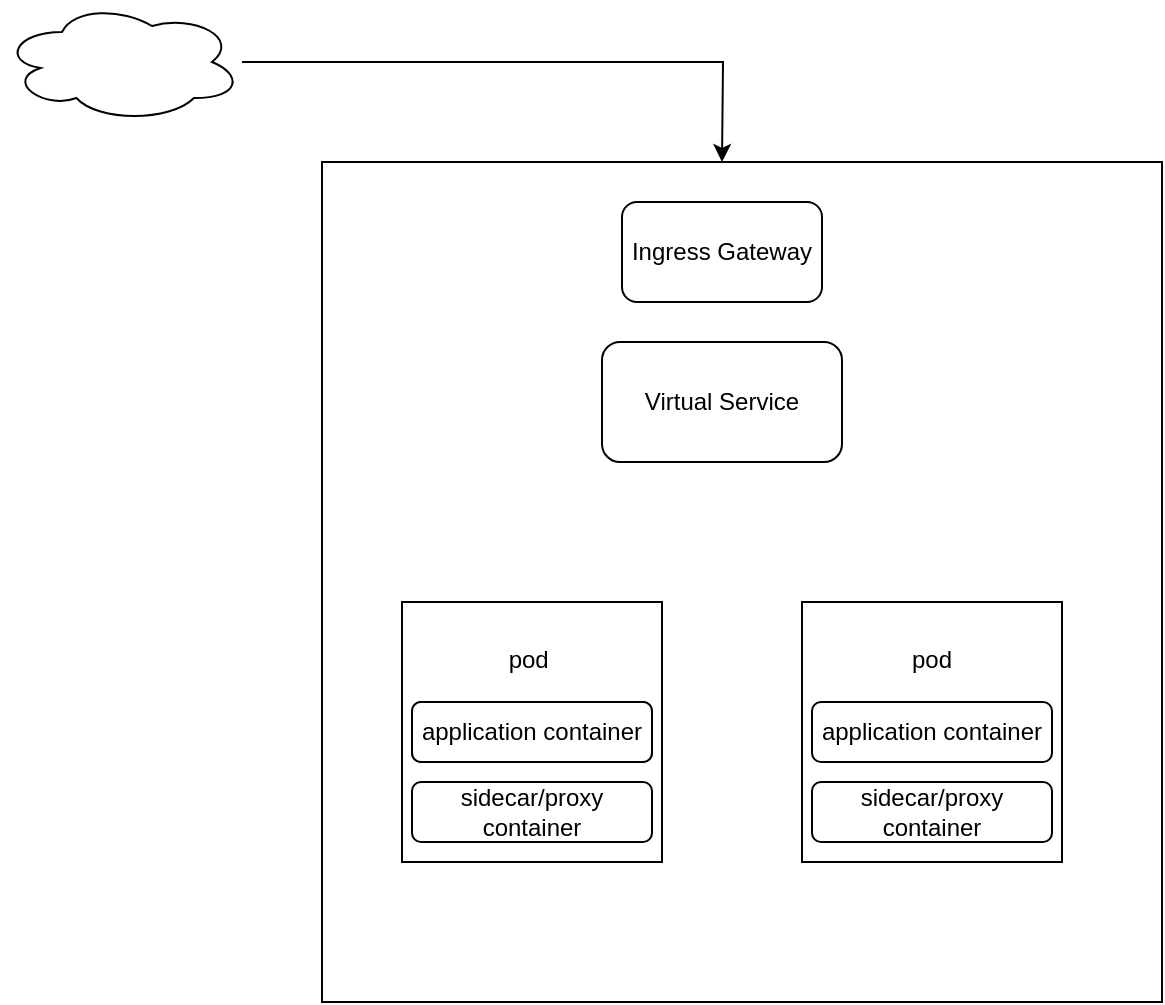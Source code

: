 <mxfile version="23.1.5" type="github">
  <diagram name="Page-1" id="jCPSM0DOkxRQojgGk1aC">
    <mxGraphModel dx="1167" dy="580" grid="1" gridSize="10" guides="1" tooltips="1" connect="1" arrows="1" fold="1" page="1" pageScale="1" pageWidth="850" pageHeight="1100" math="0" shadow="0">
      <root>
        <mxCell id="0" />
        <mxCell id="1" parent="0" />
        <mxCell id="IgsojkHXUBJstJsHM53G-2" style="edgeStyle=orthogonalEdgeStyle;rounded=0;orthogonalLoop=1;jettySize=auto;html=1;" edge="1" parent="1" source="IgsojkHXUBJstJsHM53G-1">
          <mxGeometry relative="1" as="geometry">
            <mxPoint x="400" y="100" as="targetPoint" />
          </mxGeometry>
        </mxCell>
        <mxCell id="IgsojkHXUBJstJsHM53G-1" value="" style="ellipse;shape=cloud;whiteSpace=wrap;html=1;" vertex="1" parent="1">
          <mxGeometry x="40" y="20" width="120" height="60" as="geometry" />
        </mxCell>
        <mxCell id="IgsojkHXUBJstJsHM53G-4" value="" style="whiteSpace=wrap;html=1;aspect=fixed;" vertex="1" parent="1">
          <mxGeometry x="200" y="100" width="420" height="420" as="geometry" />
        </mxCell>
        <mxCell id="IgsojkHXUBJstJsHM53G-5" value="" style="rounded=1;whiteSpace=wrap;html=1;strokeColor=#FFFFFF;" vertex="1" parent="1">
          <mxGeometry x="350" y="110" width="100" height="50" as="geometry" />
        </mxCell>
        <mxCell id="IgsojkHXUBJstJsHM53G-6" value="Ingress Gateway" style="rounded=1;whiteSpace=wrap;html=1;" vertex="1" parent="1">
          <mxGeometry x="350" y="120" width="100" height="50" as="geometry" />
        </mxCell>
        <mxCell id="IgsojkHXUBJstJsHM53G-11" value="Virtual Service" style="rounded=1;whiteSpace=wrap;html=1;" vertex="1" parent="1">
          <mxGeometry x="340" y="190" width="120" height="60" as="geometry" />
        </mxCell>
        <mxCell id="IgsojkHXUBJstJsHM53G-12" value="pod&amp;nbsp;&lt;br&gt;&lt;br&gt;&lt;br&gt;&lt;br&gt;&lt;br&gt;&lt;div&gt;&lt;br/&gt;&lt;/div&gt;" style="whiteSpace=wrap;html=1;aspect=fixed;" vertex="1" parent="1">
          <mxGeometry x="240" y="320" width="130" height="130" as="geometry" />
        </mxCell>
        <mxCell id="IgsojkHXUBJstJsHM53G-13" value="pod&lt;br&gt;&lt;br&gt;&lt;br&gt;&lt;br&gt;&lt;br&gt;&lt;div&gt;&lt;br/&gt;&lt;/div&gt;" style="whiteSpace=wrap;html=1;aspect=fixed;" vertex="1" parent="1">
          <mxGeometry x="440" y="320" width="130" height="130" as="geometry" />
        </mxCell>
        <mxCell id="IgsojkHXUBJstJsHM53G-14" value="application container" style="rounded=1;whiteSpace=wrap;html=1;" vertex="1" parent="1">
          <mxGeometry x="245" y="370" width="120" height="30" as="geometry" />
        </mxCell>
        <mxCell id="IgsojkHXUBJstJsHM53G-15" value="application container" style="rounded=1;whiteSpace=wrap;html=1;" vertex="1" parent="1">
          <mxGeometry x="245" y="370" width="120" height="30" as="geometry" />
        </mxCell>
        <mxCell id="IgsojkHXUBJstJsHM53G-16" value="sidecar/proxy container" style="rounded=1;whiteSpace=wrap;html=1;" vertex="1" parent="1">
          <mxGeometry x="245" y="410" width="120" height="30" as="geometry" />
        </mxCell>
        <mxCell id="IgsojkHXUBJstJsHM53G-19" value="application container" style="rounded=1;whiteSpace=wrap;html=1;" vertex="1" parent="1">
          <mxGeometry x="445" y="370" width="120" height="30" as="geometry" />
        </mxCell>
        <mxCell id="IgsojkHXUBJstJsHM53G-20" value="sidecar/proxy container" style="rounded=1;whiteSpace=wrap;html=1;" vertex="1" parent="1">
          <mxGeometry x="445" y="410" width="120" height="30" as="geometry" />
        </mxCell>
      </root>
    </mxGraphModel>
  </diagram>
</mxfile>
